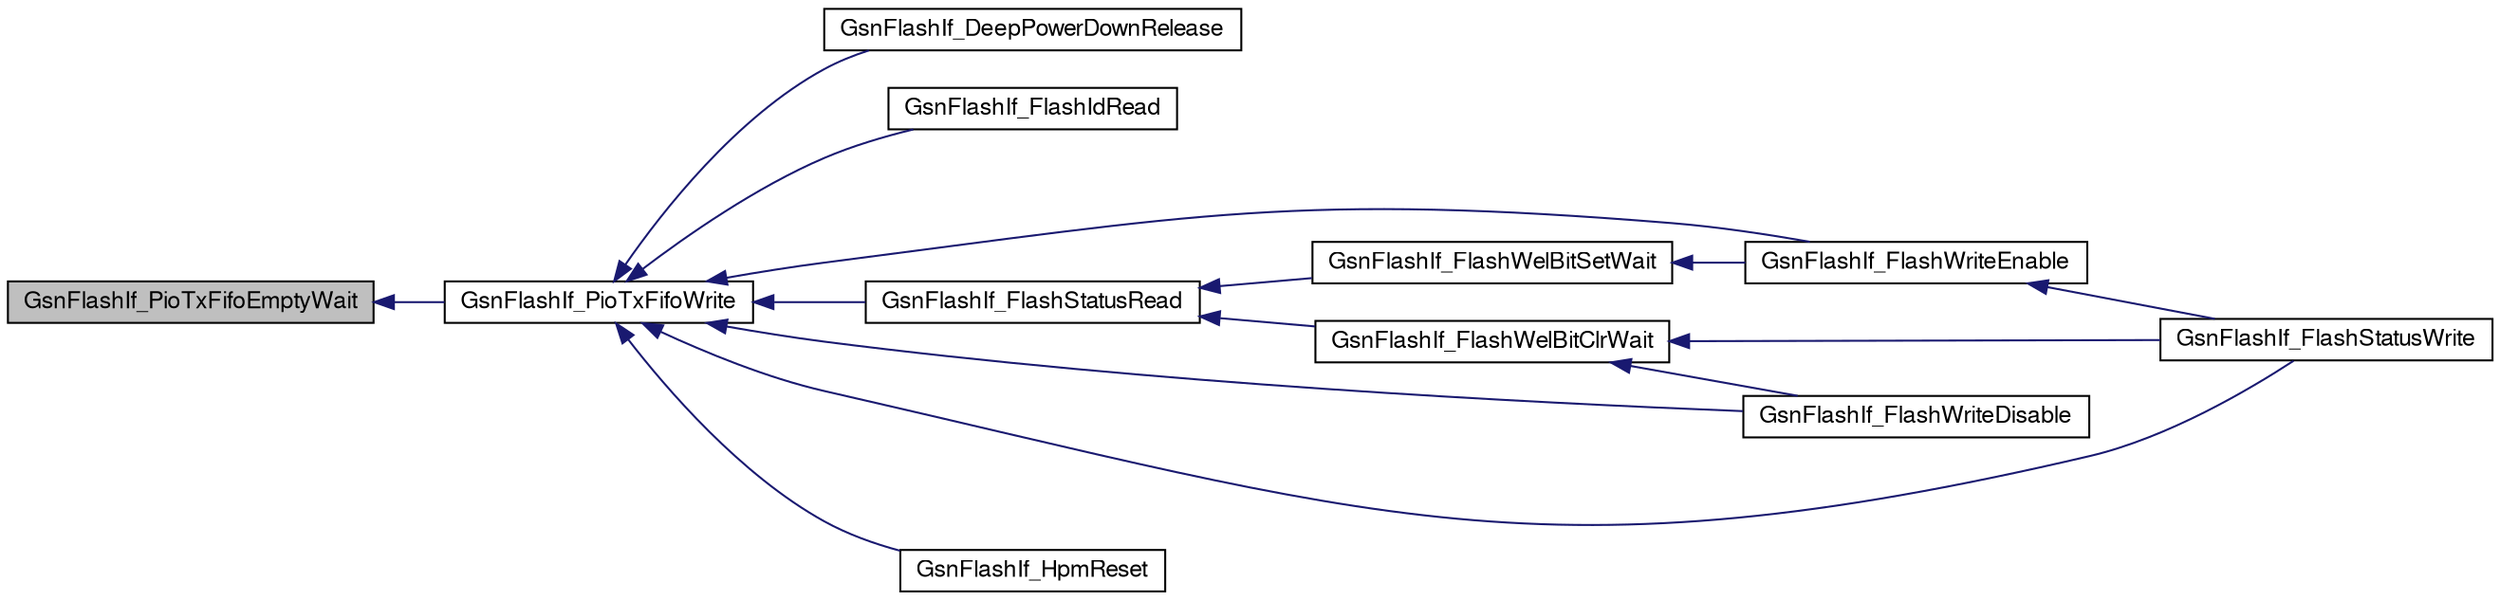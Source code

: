 digraph G
{
  edge [fontname="FreeSans",fontsize="12",labelfontname="FreeSans",labelfontsize="12"];
  node [fontname="FreeSans",fontsize="12",shape=record];
  rankdir=LR;
  Node1 [label="GsnFlashIf_PioTxFifoEmptyWait",height=0.2,width=0.4,color="black", fillcolor="grey75", style="filled" fontcolor="black"];
  Node1 -> Node2 [dir=back,color="midnightblue",fontsize="12",style="solid",fontname="FreeSans"];
  Node2 [label="GsnFlashIf_PioTxFifoWrite",height=0.2,width=0.4,color="black", fillcolor="white", style="filled",URL="$a00669.html#ga31cfba744b7133b256ba57713dc14e0f",tooltip="FlashIf Pio Tx fifo write."];
  Node2 -> Node3 [dir=back,color="midnightblue",fontsize="12",style="solid",fontname="FreeSans"];
  Node3 [label="GsnFlashIf_DeepPowerDownRelease",height=0.2,width=0.4,color="black", fillcolor="white", style="filled",URL="$a00518.html#a388105cd1800d0506f951250cf7354e9"];
  Node2 -> Node4 [dir=back,color="midnightblue",fontsize="12",style="solid",fontname="FreeSans"];
  Node4 [label="GsnFlashIf_FlashIdRead",height=0.2,width=0.4,color="black", fillcolor="white", style="filled",URL="$a00669.html#ga9bd33077456561b3a74960e3b59fd3a1",tooltip="FlashIf Flash Id Read."];
  Node2 -> Node5 [dir=back,color="midnightblue",fontsize="12",style="solid",fontname="FreeSans"];
  Node5 [label="GsnFlashIf_FlashStatusRead",height=0.2,width=0.4,color="black", fillcolor="white", style="filled",URL="$a00669.html#ga48297488ec4d500970cb6950cae78570",tooltip="FlashIf Flash Status Read."];
  Node5 -> Node6 [dir=back,color="midnightblue",fontsize="12",style="solid",fontname="FreeSans"];
  Node6 [label="GsnFlashIf_FlashWelBitClrWait",height=0.2,width=0.4,color="black", fillcolor="white", style="filled",URL="$a00669.html#gacbb20c31b55b63691495359dad00ccc6",tooltip="FlashIf FlashWelBitClrWait."];
  Node6 -> Node7 [dir=back,color="midnightblue",fontsize="12",style="solid",fontname="FreeSans"];
  Node7 [label="GsnFlashIf_FlashStatusWrite",height=0.2,width=0.4,color="black", fillcolor="white", style="filled",URL="$a00669.html#ga3a7eea5fe3bb3b96a573037b355c0c0e",tooltip="FlashIf Flash status Write."];
  Node6 -> Node8 [dir=back,color="midnightblue",fontsize="12",style="solid",fontname="FreeSans"];
  Node8 [label="GsnFlashIf_FlashWriteDisable",height=0.2,width=0.4,color="black", fillcolor="white", style="filled",URL="$a00669.html#gaa765eb6f46ca5e3787deb574e035a43b",tooltip="FlashIf Flash Write Disable."];
  Node5 -> Node9 [dir=back,color="midnightblue",fontsize="12",style="solid",fontname="FreeSans"];
  Node9 [label="GsnFlashIf_FlashWelBitSetWait",height=0.2,width=0.4,color="black", fillcolor="white", style="filled",URL="$a00669.html#gaa4154e89e9e4a898ea3201fe01399563",tooltip="FlashIf FlashWelBitSetWait."];
  Node9 -> Node10 [dir=back,color="midnightblue",fontsize="12",style="solid",fontname="FreeSans"];
  Node10 [label="GsnFlashIf_FlashWriteEnable",height=0.2,width=0.4,color="black", fillcolor="white", style="filled",URL="$a00669.html#ga73f637bd9c4acf82825974b750102043",tooltip="FlashIf Flash Write Enable."];
  Node10 -> Node7 [dir=back,color="midnightblue",fontsize="12",style="solid",fontname="FreeSans"];
  Node2 -> Node7 [dir=back,color="midnightblue",fontsize="12",style="solid",fontname="FreeSans"];
  Node2 -> Node8 [dir=back,color="midnightblue",fontsize="12",style="solid",fontname="FreeSans"];
  Node2 -> Node10 [dir=back,color="midnightblue",fontsize="12",style="solid",fontname="FreeSans"];
  Node2 -> Node11 [dir=back,color="midnightblue",fontsize="12",style="solid",fontname="FreeSans"];
  Node11 [label="GsnFlashIf_HpmReset",height=0.2,width=0.4,color="black", fillcolor="white", style="filled",URL="$a00518.html#a7d415448cd70cacfddca202e24c4bb23"];
}
